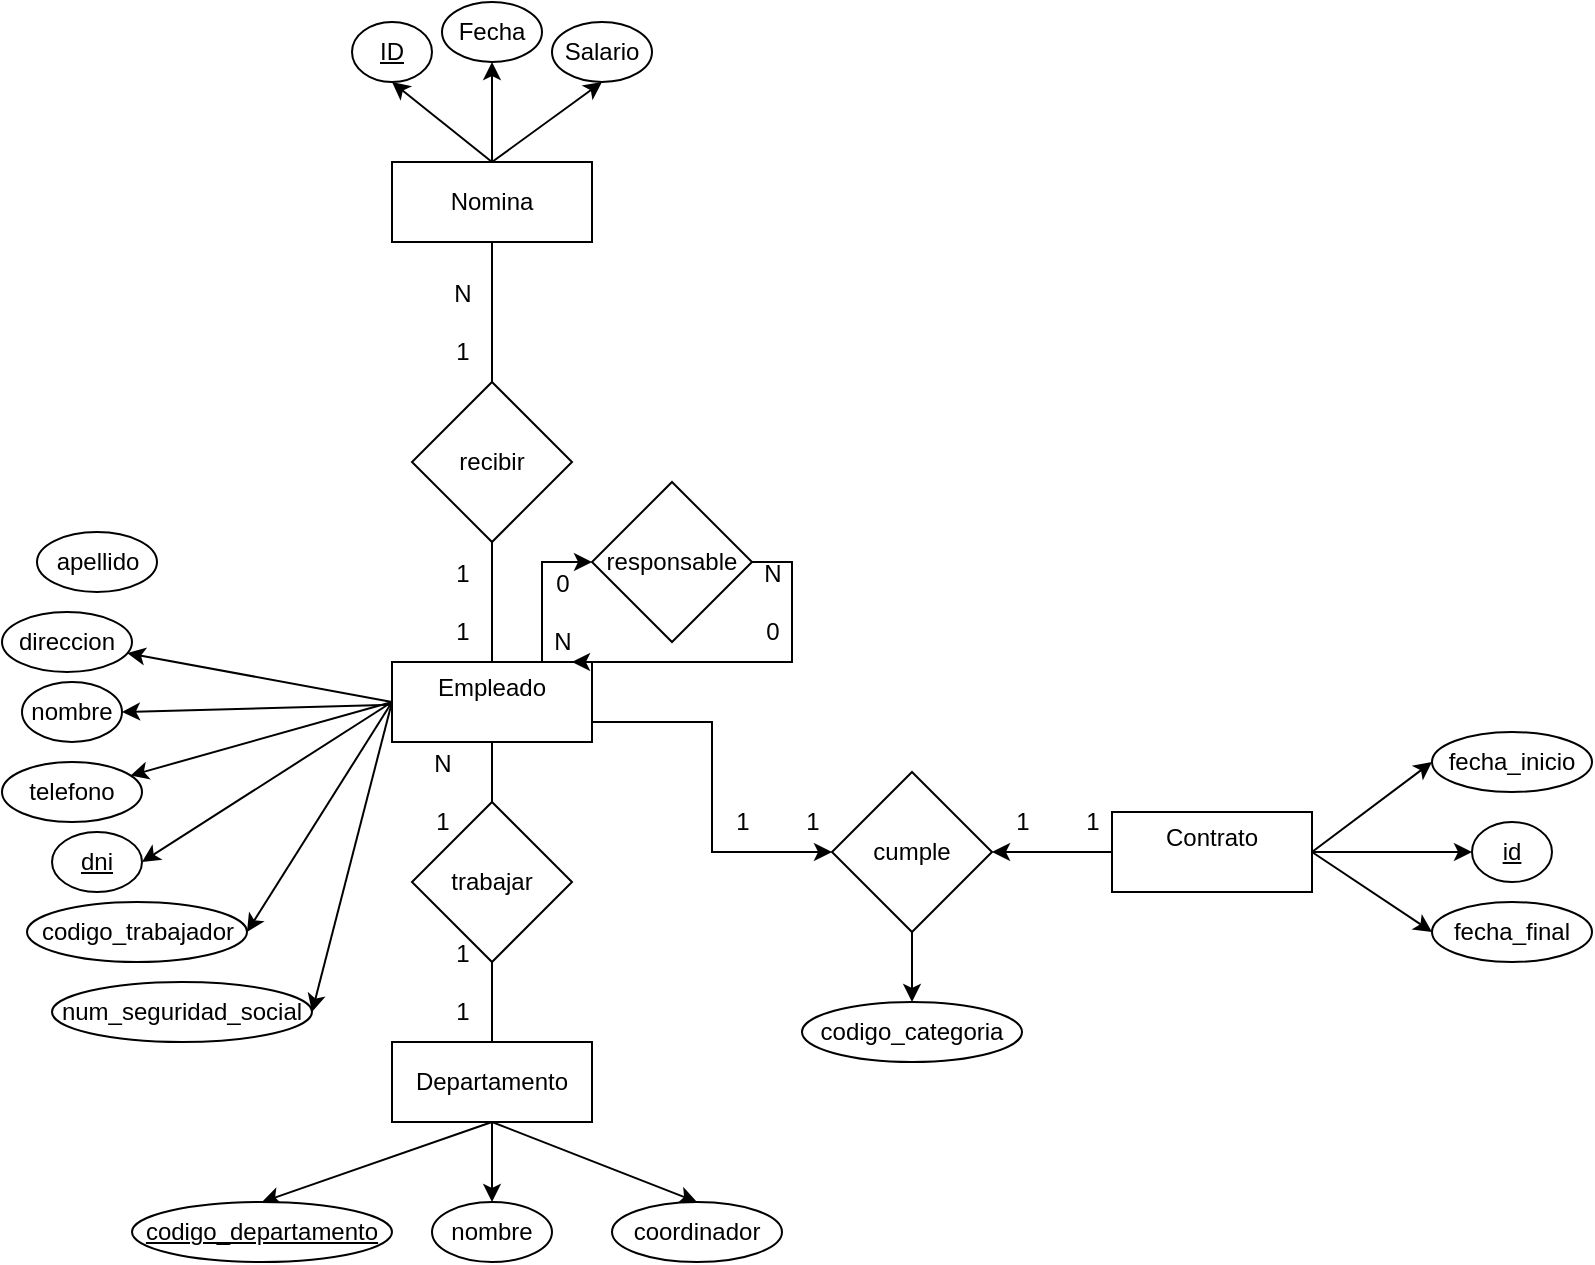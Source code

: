 <mxfile version="22.0.4" type="github">
  <diagram id="R2lEEEUBdFMjLlhIrx00" name="Page-1">
    <mxGraphModel dx="1154" dy="545" grid="1" gridSize="10" guides="1" tooltips="1" connect="1" arrows="1" fold="1" page="1" pageScale="1" pageWidth="850" pageHeight="1100" math="0" shadow="0" extFonts="Permanent Marker^https://fonts.googleapis.com/css?family=Permanent+Marker">
      <root>
        <mxCell id="0" />
        <mxCell id="1" parent="0" />
        <mxCell id="3SikMaQqx24hYYzQRcf_-10" style="edgeStyle=orthogonalEdgeStyle;rounded=0;orthogonalLoop=1;jettySize=auto;html=1;exitX=0.75;exitY=0;exitDx=0;exitDy=0;entryX=0;entryY=0.5;entryDx=0;entryDy=0;" parent="1" source="3SikMaQqx24hYYzQRcf_-1" target="3SikMaQqx24hYYzQRcf_-9" edge="1">
          <mxGeometry relative="1" as="geometry" />
        </mxCell>
        <mxCell id="3SikMaQqx24hYYzQRcf_-19" style="edgeStyle=orthogonalEdgeStyle;rounded=0;orthogonalLoop=1;jettySize=auto;html=1;entryX=0.5;entryY=1;entryDx=0;entryDy=0;startArrow=none;startFill=0;endArrow=none;endFill=0;" parent="1" source="3SikMaQqx24hYYzQRcf_-1" target="3SikMaQqx24hYYzQRcf_-18" edge="1">
          <mxGeometry relative="1" as="geometry" />
        </mxCell>
        <mxCell id="9v373RIxAoX46_WUt1OM-5" style="rounded=0;orthogonalLoop=1;jettySize=auto;html=1;exitX=0;exitY=0.5;exitDx=0;exitDy=0;" edge="1" parent="1" source="3SikMaQqx24hYYzQRcf_-1" target="3SikMaQqx24hYYzQRcf_-29">
          <mxGeometry relative="1" as="geometry" />
        </mxCell>
        <mxCell id="9v373RIxAoX46_WUt1OM-6" style="rounded=0;orthogonalLoop=1;jettySize=auto;html=1;exitX=0;exitY=0.5;exitDx=0;exitDy=0;" edge="1" parent="1" source="3SikMaQqx24hYYzQRcf_-1" target="3SikMaQqx24hYYzQRcf_-28">
          <mxGeometry relative="1" as="geometry" />
        </mxCell>
        <mxCell id="9v373RIxAoX46_WUt1OM-7" style="rounded=0;orthogonalLoop=1;jettySize=auto;html=1;entryX=1;entryY=0.5;entryDx=0;entryDy=0;" edge="1" parent="1" source="3SikMaQqx24hYYzQRcf_-1" target="3SikMaQqx24hYYzQRcf_-27">
          <mxGeometry relative="1" as="geometry" />
        </mxCell>
        <mxCell id="9v373RIxAoX46_WUt1OM-8" style="edgeStyle=none;rounded=0;orthogonalLoop=1;jettySize=auto;html=1;entryX=1;entryY=0.5;entryDx=0;entryDy=0;exitX=0;exitY=0.5;exitDx=0;exitDy=0;" edge="1" parent="1" source="3SikMaQqx24hYYzQRcf_-1" target="3SikMaQqx24hYYzQRcf_-23">
          <mxGeometry relative="1" as="geometry" />
        </mxCell>
        <mxCell id="9v373RIxAoX46_WUt1OM-10" style="edgeStyle=none;rounded=0;orthogonalLoop=1;jettySize=auto;html=1;entryX=1;entryY=0.5;entryDx=0;entryDy=0;exitX=0;exitY=0.5;exitDx=0;exitDy=0;" edge="1" parent="1" source="3SikMaQqx24hYYzQRcf_-1" target="3SikMaQqx24hYYzQRcf_-25">
          <mxGeometry relative="1" as="geometry" />
        </mxCell>
        <mxCell id="9v373RIxAoX46_WUt1OM-11" style="edgeStyle=none;rounded=0;orthogonalLoop=1;jettySize=auto;html=1;entryX=1;entryY=0.5;entryDx=0;entryDy=0;exitX=0;exitY=0.5;exitDx=0;exitDy=0;" edge="1" parent="1" source="3SikMaQqx24hYYzQRcf_-1" target="3SikMaQqx24hYYzQRcf_-24">
          <mxGeometry relative="1" as="geometry" />
        </mxCell>
        <mxCell id="9v373RIxAoX46_WUt1OM-20" style="edgeStyle=orthogonalEdgeStyle;rounded=0;orthogonalLoop=1;jettySize=auto;html=1;exitX=1;exitY=0.75;exitDx=0;exitDy=0;entryX=0;entryY=0.5;entryDx=0;entryDy=0;" edge="1" parent="1" source="3SikMaQqx24hYYzQRcf_-1" target="9v373RIxAoX46_WUt1OM-21">
          <mxGeometry relative="1" as="geometry">
            <mxPoint x="570" y="530" as="targetPoint" />
            <mxPoint x="485" y="465" as="sourcePoint" />
          </mxGeometry>
        </mxCell>
        <mxCell id="3SikMaQqx24hYYzQRcf_-1" value="&#xa;Empleado&#xa;&#xa;" style="rounded=0;whiteSpace=wrap;html=1;" parent="1" vertex="1">
          <mxGeometry x="390" y="450" width="100" height="40" as="geometry" />
        </mxCell>
        <mxCell id="9v373RIxAoX46_WUt1OM-12" style="edgeStyle=none;rounded=0;orthogonalLoop=1;jettySize=auto;html=1;entryX=0.5;entryY=0;entryDx=0;entryDy=0;exitX=0.5;exitY=1;exitDx=0;exitDy=0;" edge="1" parent="1" source="3SikMaQqx24hYYzQRcf_-2" target="3SikMaQqx24hYYzQRcf_-37">
          <mxGeometry relative="1" as="geometry" />
        </mxCell>
        <mxCell id="9v373RIxAoX46_WUt1OM-13" style="edgeStyle=none;rounded=0;orthogonalLoop=1;jettySize=auto;html=1;entryX=0.5;entryY=0;entryDx=0;entryDy=0;exitX=0.5;exitY=1;exitDx=0;exitDy=0;" edge="1" parent="1" source="3SikMaQqx24hYYzQRcf_-2" target="3SikMaQqx24hYYzQRcf_-38">
          <mxGeometry relative="1" as="geometry" />
        </mxCell>
        <mxCell id="9v373RIxAoX46_WUt1OM-17" style="edgeStyle=none;rounded=0;orthogonalLoop=1;jettySize=auto;html=1;entryX=0.5;entryY=0;entryDx=0;entryDy=0;exitX=0.5;exitY=1;exitDx=0;exitDy=0;" edge="1" parent="1" source="3SikMaQqx24hYYzQRcf_-2" target="9v373RIxAoX46_WUt1OM-16">
          <mxGeometry relative="1" as="geometry" />
        </mxCell>
        <mxCell id="3SikMaQqx24hYYzQRcf_-2" value="Departamento" style="rounded=0;whiteSpace=wrap;html=1;" parent="1" vertex="1">
          <mxGeometry x="390" y="640" width="100" height="40" as="geometry" />
        </mxCell>
        <mxCell id="9v373RIxAoX46_WUt1OM-24" style="edgeStyle=none;rounded=0;orthogonalLoop=1;jettySize=auto;html=1;entryX=0;entryY=0.5;entryDx=0;entryDy=0;exitX=1;exitY=0.5;exitDx=0;exitDy=0;" edge="1" parent="1" source="3SikMaQqx24hYYzQRcf_-3" target="3SikMaQqx24hYYzQRcf_-48">
          <mxGeometry relative="1" as="geometry" />
        </mxCell>
        <mxCell id="9v373RIxAoX46_WUt1OM-25" style="edgeStyle=none;rounded=0;orthogonalLoop=1;jettySize=auto;html=1;entryX=0;entryY=0.5;entryDx=0;entryDy=0;exitX=1;exitY=0.5;exitDx=0;exitDy=0;" edge="1" parent="1" source="3SikMaQqx24hYYzQRcf_-3" target="3SikMaQqx24hYYzQRcf_-50">
          <mxGeometry relative="1" as="geometry" />
        </mxCell>
        <mxCell id="9v373RIxAoX46_WUt1OM-26" style="edgeStyle=none;rounded=0;orthogonalLoop=1;jettySize=auto;html=1;entryX=0;entryY=0.5;entryDx=0;entryDy=0;" edge="1" parent="1" source="3SikMaQqx24hYYzQRcf_-3" target="3SikMaQqx24hYYzQRcf_-47">
          <mxGeometry relative="1" as="geometry" />
        </mxCell>
        <mxCell id="3SikMaQqx24hYYzQRcf_-3" value="&lt;div&gt;Contrato&lt;/div&gt;&lt;div&gt;&lt;br&gt;&lt;/div&gt;" style="rounded=0;whiteSpace=wrap;html=1;" parent="1" vertex="1">
          <mxGeometry x="750" y="525" width="100" height="40" as="geometry" />
        </mxCell>
        <mxCell id="3SikMaQqx24hYYzQRcf_-20" style="edgeStyle=orthogonalEdgeStyle;rounded=0;orthogonalLoop=1;jettySize=auto;html=1;entryX=0.5;entryY=0;entryDx=0;entryDy=0;startArrow=none;startFill=0;endArrow=none;endFill=0;" parent="1" source="3SikMaQqx24hYYzQRcf_-5" target="3SikMaQqx24hYYzQRcf_-18" edge="1">
          <mxGeometry relative="1" as="geometry" />
        </mxCell>
        <mxCell id="3SikMaQqx24hYYzQRcf_-57" style="rounded=0;orthogonalLoop=1;jettySize=auto;html=1;exitX=0.5;exitY=0;exitDx=0;exitDy=0;entryX=0.5;entryY=1;entryDx=0;entryDy=0;" parent="1" source="3SikMaQqx24hYYzQRcf_-5" target="3SikMaQqx24hYYzQRcf_-54" edge="1">
          <mxGeometry relative="1" as="geometry" />
        </mxCell>
        <mxCell id="3SikMaQqx24hYYzQRcf_-58" style="rounded=0;orthogonalLoop=1;jettySize=auto;html=1;exitX=0.5;exitY=0;exitDx=0;exitDy=0;entryX=0.5;entryY=1;entryDx=0;entryDy=0;" parent="1" source="3SikMaQqx24hYYzQRcf_-5" target="3SikMaQqx24hYYzQRcf_-55" edge="1">
          <mxGeometry relative="1" as="geometry" />
        </mxCell>
        <mxCell id="3SikMaQqx24hYYzQRcf_-59" style="rounded=0;orthogonalLoop=1;jettySize=auto;html=1;exitX=0.5;exitY=0;exitDx=0;exitDy=0;entryX=0.5;entryY=1;entryDx=0;entryDy=0;" parent="1" source="3SikMaQqx24hYYzQRcf_-5" target="3SikMaQqx24hYYzQRcf_-56" edge="1">
          <mxGeometry relative="1" as="geometry" />
        </mxCell>
        <mxCell id="3SikMaQqx24hYYzQRcf_-5" value="Nomina" style="rounded=0;whiteSpace=wrap;html=1;" parent="1" vertex="1">
          <mxGeometry x="390" y="200" width="100" height="40" as="geometry" />
        </mxCell>
        <mxCell id="3SikMaQqx24hYYzQRcf_-21" style="edgeStyle=orthogonalEdgeStyle;rounded=0;orthogonalLoop=1;jettySize=auto;html=1;entryX=0.5;entryY=1;entryDx=0;entryDy=0;startArrow=none;startFill=0;endArrow=none;endFill=0;" parent="1" source="3SikMaQqx24hYYzQRcf_-6" target="3SikMaQqx24hYYzQRcf_-1" edge="1">
          <mxGeometry relative="1" as="geometry" />
        </mxCell>
        <mxCell id="3SikMaQqx24hYYzQRcf_-22" value="" style="edgeStyle=orthogonalEdgeStyle;rounded=0;orthogonalLoop=1;jettySize=auto;html=1;startArrow=none;startFill=0;endArrow=none;endFill=0;" parent="1" source="3SikMaQqx24hYYzQRcf_-6" target="3SikMaQqx24hYYzQRcf_-2" edge="1">
          <mxGeometry relative="1" as="geometry" />
        </mxCell>
        <mxCell id="3SikMaQqx24hYYzQRcf_-6" value="trabajar" style="rhombus;whiteSpace=wrap;html=1;" parent="1" vertex="1">
          <mxGeometry x="400" y="520" width="80" height="80" as="geometry" />
        </mxCell>
        <mxCell id="3SikMaQqx24hYYzQRcf_-11" style="edgeStyle=orthogonalEdgeStyle;rounded=0;orthogonalLoop=1;jettySize=auto;html=1;exitX=1;exitY=0.5;exitDx=0;exitDy=0;" parent="1" source="3SikMaQqx24hYYzQRcf_-9" edge="1">
          <mxGeometry relative="1" as="geometry">
            <mxPoint x="480" y="450" as="targetPoint" />
            <Array as="points">
              <mxPoint x="590" y="400" />
              <mxPoint x="590" y="450" />
              <mxPoint x="490" y="450" />
            </Array>
          </mxGeometry>
        </mxCell>
        <mxCell id="3SikMaQqx24hYYzQRcf_-9" value="responsable" style="rhombus;whiteSpace=wrap;html=1;" parent="1" vertex="1">
          <mxGeometry x="490" y="360" width="80" height="80" as="geometry" />
        </mxCell>
        <mxCell id="3SikMaQqx24hYYzQRcf_-18" value="recibir" style="rhombus;whiteSpace=wrap;html=1;" parent="1" vertex="1">
          <mxGeometry x="400" y="310" width="80" height="80" as="geometry" />
        </mxCell>
        <mxCell id="3SikMaQqx24hYYzQRcf_-23" value="dni" style="ellipse;whiteSpace=wrap;html=1;fontStyle=4" parent="1" vertex="1">
          <mxGeometry x="220" y="535" width="45" height="30" as="geometry" />
        </mxCell>
        <mxCell id="3SikMaQqx24hYYzQRcf_-24" value="num_seguridad_social" style="ellipse;whiteSpace=wrap;html=1;" parent="1" vertex="1">
          <mxGeometry x="220" y="610" width="130" height="30" as="geometry" />
        </mxCell>
        <mxCell id="3SikMaQqx24hYYzQRcf_-25" value="codigo_trabajador" style="ellipse;whiteSpace=wrap;html=1;" parent="1" vertex="1">
          <mxGeometry x="207.5" y="570" width="110" height="30" as="geometry" />
        </mxCell>
        <mxCell id="3SikMaQqx24hYYzQRcf_-26" value="apellido" style="ellipse;whiteSpace=wrap;html=1;" parent="1" vertex="1">
          <mxGeometry x="212.5" y="385" width="60" height="30" as="geometry" />
        </mxCell>
        <mxCell id="3SikMaQqx24hYYzQRcf_-27" value="nombre" style="ellipse;whiteSpace=wrap;html=1;" parent="1" vertex="1">
          <mxGeometry x="205" y="460" width="50" height="30" as="geometry" />
        </mxCell>
        <mxCell id="3SikMaQqx24hYYzQRcf_-28" value="telefono" style="ellipse;whiteSpace=wrap;html=1;" parent="1" vertex="1">
          <mxGeometry x="195" y="500" width="70" height="30" as="geometry" />
        </mxCell>
        <mxCell id="3SikMaQqx24hYYzQRcf_-29" value="&lt;div&gt;direccion&lt;/div&gt;" style="ellipse;whiteSpace=wrap;html=1;" parent="1" vertex="1">
          <mxGeometry x="195" y="425" width="65" height="30" as="geometry" />
        </mxCell>
        <mxCell id="3SikMaQqx24hYYzQRcf_-37" value="codigo_departamento" style="ellipse;whiteSpace=wrap;html=1;fontStyle=4" parent="1" vertex="1">
          <mxGeometry x="260" y="720" width="130" height="30" as="geometry" />
        </mxCell>
        <mxCell id="3SikMaQqx24hYYzQRcf_-38" value="nombre" style="ellipse;whiteSpace=wrap;html=1;" parent="1" vertex="1">
          <mxGeometry x="410" y="720" width="60" height="30" as="geometry" />
        </mxCell>
        <mxCell id="3SikMaQqx24hYYzQRcf_-47" value="id" style="ellipse;whiteSpace=wrap;html=1;fontStyle=4" parent="1" vertex="1">
          <mxGeometry x="930" y="530" width="40" height="30" as="geometry" />
        </mxCell>
        <mxCell id="3SikMaQqx24hYYzQRcf_-48" value="fecha_inicio" style="ellipse;whiteSpace=wrap;html=1;" parent="1" vertex="1">
          <mxGeometry x="910" y="485" width="80" height="30" as="geometry" />
        </mxCell>
        <mxCell id="3SikMaQqx24hYYzQRcf_-50" value="fecha_final" style="ellipse;whiteSpace=wrap;html=1;" parent="1" vertex="1">
          <mxGeometry x="910" y="570" width="80" height="30" as="geometry" />
        </mxCell>
        <mxCell id="3SikMaQqx24hYYzQRcf_-54" value="ID" style="ellipse;whiteSpace=wrap;html=1;fontStyle=4" parent="1" vertex="1">
          <mxGeometry x="370" y="130" width="40" height="30" as="geometry" />
        </mxCell>
        <mxCell id="3SikMaQqx24hYYzQRcf_-55" value="Fecha" style="ellipse;whiteSpace=wrap;html=1;" parent="1" vertex="1">
          <mxGeometry x="415" y="120" width="50" height="30" as="geometry" />
        </mxCell>
        <mxCell id="3SikMaQqx24hYYzQRcf_-56" value="Salario" style="ellipse;whiteSpace=wrap;html=1;" parent="1" vertex="1">
          <mxGeometry x="470" y="130" width="50" height="30" as="geometry" />
        </mxCell>
        <mxCell id="LTiDhhnSDu8J4aLcLkGw-2" value="1&lt;br&gt;&lt;br&gt;1" style="text;html=1;align=center;verticalAlign=middle;resizable=0;points=[];autosize=1;strokeColor=none;fillColor=none;" parent="1" vertex="1">
          <mxGeometry x="410" y="390" width="30" height="60" as="geometry" />
        </mxCell>
        <mxCell id="LTiDhhnSDu8J4aLcLkGw-3" value="N&lt;br&gt;&lt;br&gt;1" style="text;html=1;align=center;verticalAlign=middle;resizable=0;points=[];autosize=1;strokeColor=none;fillColor=none;" parent="1" vertex="1">
          <mxGeometry x="410" y="250" width="30" height="60" as="geometry" />
        </mxCell>
        <mxCell id="LTiDhhnSDu8J4aLcLkGw-5" value="N&lt;br&gt;&lt;br&gt;0" style="text;html=1;align=center;verticalAlign=middle;resizable=0;points=[];autosize=1;strokeColor=none;fillColor=none;" parent="1" vertex="1">
          <mxGeometry x="565" y="390" width="30" height="60" as="geometry" />
        </mxCell>
        <mxCell id="LTiDhhnSDu8J4aLcLkGw-7" value="1&lt;br&gt;&lt;br&gt;1" style="text;html=1;align=center;verticalAlign=middle;resizable=0;points=[];autosize=1;strokeColor=none;fillColor=none;" parent="1" vertex="1">
          <mxGeometry x="410" y="580" width="30" height="60" as="geometry" />
        </mxCell>
        <mxCell id="LTiDhhnSDu8J4aLcLkGw-8" value="N&lt;br&gt;&lt;br&gt;1" style="text;html=1;align=center;verticalAlign=middle;resizable=0;points=[];autosize=1;strokeColor=none;fillColor=none;" parent="1" vertex="1">
          <mxGeometry x="400" y="485" width="30" height="60" as="geometry" />
        </mxCell>
        <mxCell id="LTiDhhnSDu8J4aLcLkGw-14" value="codigo_categoria" style="ellipse;whiteSpace=wrap;html=1;fontStyle=0" parent="1" vertex="1">
          <mxGeometry x="595" y="620" width="110" height="30" as="geometry" />
        </mxCell>
        <mxCell id="9v373RIxAoX46_WUt1OM-15" value="0&lt;br&gt;&lt;br&gt;N" style="text;html=1;align=center;verticalAlign=middle;resizable=0;points=[];autosize=1;strokeColor=none;fillColor=none;" vertex="1" parent="1">
          <mxGeometry x="460" y="395" width="30" height="60" as="geometry" />
        </mxCell>
        <mxCell id="9v373RIxAoX46_WUt1OM-16" value="coordinador" style="ellipse;whiteSpace=wrap;html=1;" vertex="1" parent="1">
          <mxGeometry x="500" y="720" width="85" height="30" as="geometry" />
        </mxCell>
        <mxCell id="9v373RIxAoX46_WUt1OM-22" style="edgeStyle=none;rounded=0;orthogonalLoop=1;jettySize=auto;html=1;exitX=0;exitY=0.5;exitDx=0;exitDy=0;" edge="1" parent="1" source="3SikMaQqx24hYYzQRcf_-3" target="9v373RIxAoX46_WUt1OM-21">
          <mxGeometry relative="1" as="geometry" />
        </mxCell>
        <mxCell id="9v373RIxAoX46_WUt1OM-23" style="edgeStyle=none;rounded=0;orthogonalLoop=1;jettySize=auto;html=1;entryX=0.5;entryY=0;entryDx=0;entryDy=0;" edge="1" parent="1" source="9v373RIxAoX46_WUt1OM-21" target="LTiDhhnSDu8J4aLcLkGw-14">
          <mxGeometry relative="1" as="geometry" />
        </mxCell>
        <mxCell id="9v373RIxAoX46_WUt1OM-21" value="cumple" style="rhombus;whiteSpace=wrap;html=1;" vertex="1" parent="1">
          <mxGeometry x="610" y="505" width="80" height="80" as="geometry" />
        </mxCell>
        <mxCell id="9v373RIxAoX46_WUt1OM-27" value="1" style="text;html=1;align=center;verticalAlign=middle;resizable=0;points=[];autosize=1;strokeColor=none;fillColor=none;" vertex="1" parent="1">
          <mxGeometry x="725" y="515" width="30" height="30" as="geometry" />
        </mxCell>
        <mxCell id="9v373RIxAoX46_WUt1OM-28" value="1" style="text;html=1;align=center;verticalAlign=middle;resizable=0;points=[];autosize=1;strokeColor=none;fillColor=none;" vertex="1" parent="1">
          <mxGeometry x="690" y="515" width="30" height="30" as="geometry" />
        </mxCell>
        <mxCell id="9v373RIxAoX46_WUt1OM-29" value="1" style="text;html=1;align=center;verticalAlign=middle;resizable=0;points=[];autosize=1;strokeColor=none;fillColor=none;" vertex="1" parent="1">
          <mxGeometry x="550" y="515" width="30" height="30" as="geometry" />
        </mxCell>
        <mxCell id="9v373RIxAoX46_WUt1OM-30" value="1" style="text;html=1;align=center;verticalAlign=middle;resizable=0;points=[];autosize=1;strokeColor=none;fillColor=none;" vertex="1" parent="1">
          <mxGeometry x="585" y="515" width="30" height="30" as="geometry" />
        </mxCell>
      </root>
    </mxGraphModel>
  </diagram>
</mxfile>
